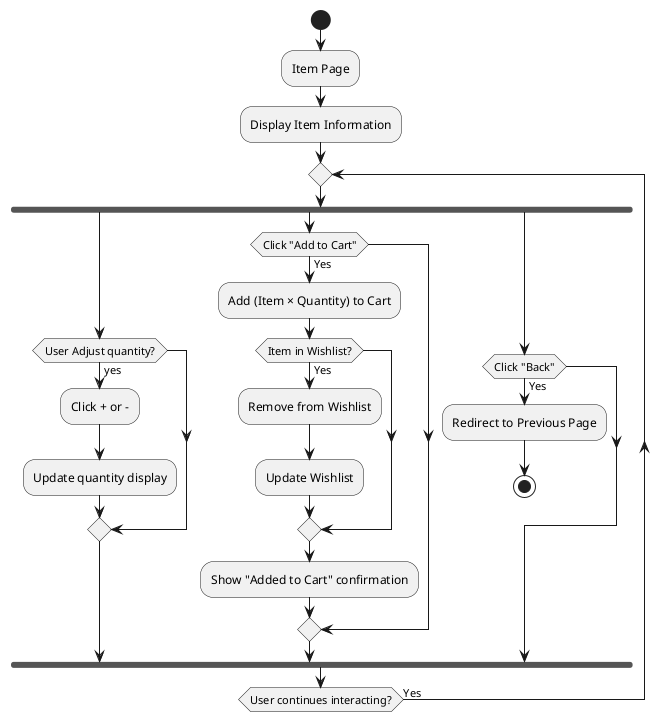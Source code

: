 @startuml ItemByIdDiagram
start
:Item Page;
:Display Item Information;

repeat
    fork
        if (User Adjust quantity?) then (yes)
            :Click + or -;
            :Update quantity display;
        endif
    fork again
        if (Click "Add to Cart") then (Yes)
        :Add (Item × Quantity) to Cart;
        if (Item in Wishlist?) then (Yes)
            :Remove from Wishlist;
            :Update Wishlist;
        endif
        :Show "Added to Cart" confirmation;
        endif
    fork again
        if (Click "Back") then (Yes)
        :Redirect to Previous Page;
        stop
        endif
    end fork
repeat while (User continues interacting?) is (Yes)
@enduml